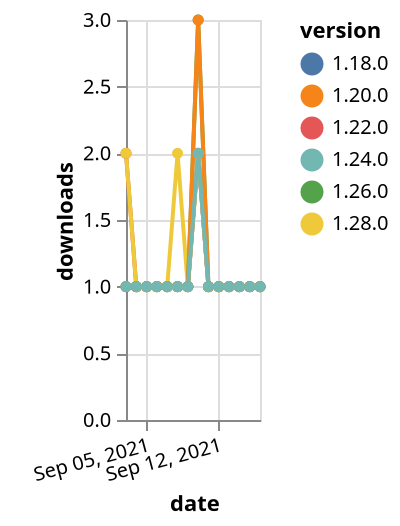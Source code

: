 {"$schema": "https://vega.github.io/schema/vega-lite/v5.json", "description": "A simple bar chart with embedded data.", "data": {"values": [{"date": "2021-09-03", "total": 228, "delta": 1, "version": "1.18.0"}, {"date": "2021-09-04", "total": 229, "delta": 1, "version": "1.18.0"}, {"date": "2021-09-05", "total": 230, "delta": 1, "version": "1.18.0"}, {"date": "2021-09-06", "total": 231, "delta": 1, "version": "1.18.0"}, {"date": "2021-09-07", "total": 232, "delta": 1, "version": "1.18.0"}, {"date": "2021-09-08", "total": 233, "delta": 1, "version": "1.18.0"}, {"date": "2021-09-09", "total": 234, "delta": 1, "version": "1.18.0"}, {"date": "2021-09-10", "total": 236, "delta": 2, "version": "1.18.0"}, {"date": "2021-09-11", "total": 237, "delta": 1, "version": "1.18.0"}, {"date": "2021-09-12", "total": 238, "delta": 1, "version": "1.18.0"}, {"date": "2021-09-13", "total": 239, "delta": 1, "version": "1.18.0"}, {"date": "2021-09-14", "total": 240, "delta": 1, "version": "1.18.0"}, {"date": "2021-09-15", "total": 241, "delta": 1, "version": "1.18.0"}, {"date": "2021-09-16", "total": 242, "delta": 1, "version": "1.18.0"}, {"date": "2021-09-03", "total": 176, "delta": 2, "version": "1.22.0"}, {"date": "2021-09-04", "total": 177, "delta": 1, "version": "1.22.0"}, {"date": "2021-09-05", "total": 178, "delta": 1, "version": "1.22.0"}, {"date": "2021-09-06", "total": 179, "delta": 1, "version": "1.22.0"}, {"date": "2021-09-07", "total": 180, "delta": 1, "version": "1.22.0"}, {"date": "2021-09-08", "total": 181, "delta": 1, "version": "1.22.0"}, {"date": "2021-09-09", "total": 182, "delta": 1, "version": "1.22.0"}, {"date": "2021-09-10", "total": 184, "delta": 2, "version": "1.22.0"}, {"date": "2021-09-11", "total": 185, "delta": 1, "version": "1.22.0"}, {"date": "2021-09-12", "total": 186, "delta": 1, "version": "1.22.0"}, {"date": "2021-09-13", "total": 187, "delta": 1, "version": "1.22.0"}, {"date": "2021-09-14", "total": 188, "delta": 1, "version": "1.22.0"}, {"date": "2021-09-15", "total": 189, "delta": 1, "version": "1.22.0"}, {"date": "2021-09-16", "total": 190, "delta": 1, "version": "1.22.0"}, {"date": "2021-09-03", "total": 116, "delta": 2, "version": "1.28.0"}, {"date": "2021-09-04", "total": 117, "delta": 1, "version": "1.28.0"}, {"date": "2021-09-05", "total": 118, "delta": 1, "version": "1.28.0"}, {"date": "2021-09-06", "total": 119, "delta": 1, "version": "1.28.0"}, {"date": "2021-09-07", "total": 120, "delta": 1, "version": "1.28.0"}, {"date": "2021-09-08", "total": 122, "delta": 2, "version": "1.28.0"}, {"date": "2021-09-09", "total": 123, "delta": 1, "version": "1.28.0"}, {"date": "2021-09-10", "total": 125, "delta": 2, "version": "1.28.0"}, {"date": "2021-09-11", "total": 126, "delta": 1, "version": "1.28.0"}, {"date": "2021-09-12", "total": 127, "delta": 1, "version": "1.28.0"}, {"date": "2021-09-13", "total": 128, "delta": 1, "version": "1.28.0"}, {"date": "2021-09-14", "total": 129, "delta": 1, "version": "1.28.0"}, {"date": "2021-09-15", "total": 130, "delta": 1, "version": "1.28.0"}, {"date": "2021-09-16", "total": 131, "delta": 1, "version": "1.28.0"}, {"date": "2021-09-03", "total": 170, "delta": 1, "version": "1.26.0"}, {"date": "2021-09-04", "total": 171, "delta": 1, "version": "1.26.0"}, {"date": "2021-09-05", "total": 172, "delta": 1, "version": "1.26.0"}, {"date": "2021-09-06", "total": 173, "delta": 1, "version": "1.26.0"}, {"date": "2021-09-07", "total": 174, "delta": 1, "version": "1.26.0"}, {"date": "2021-09-08", "total": 175, "delta": 1, "version": "1.26.0"}, {"date": "2021-09-09", "total": 176, "delta": 1, "version": "1.26.0"}, {"date": "2021-09-10", "total": 179, "delta": 3, "version": "1.26.0"}, {"date": "2021-09-11", "total": 180, "delta": 1, "version": "1.26.0"}, {"date": "2021-09-12", "total": 181, "delta": 1, "version": "1.26.0"}, {"date": "2021-09-13", "total": 182, "delta": 1, "version": "1.26.0"}, {"date": "2021-09-14", "total": 183, "delta": 1, "version": "1.26.0"}, {"date": "2021-09-15", "total": 184, "delta": 1, "version": "1.26.0"}, {"date": "2021-09-16", "total": 185, "delta": 1, "version": "1.26.0"}, {"date": "2021-09-03", "total": 302, "delta": 1, "version": "1.20.0"}, {"date": "2021-09-04", "total": 303, "delta": 1, "version": "1.20.0"}, {"date": "2021-09-05", "total": 304, "delta": 1, "version": "1.20.0"}, {"date": "2021-09-06", "total": 305, "delta": 1, "version": "1.20.0"}, {"date": "2021-09-07", "total": 306, "delta": 1, "version": "1.20.0"}, {"date": "2021-09-08", "total": 307, "delta": 1, "version": "1.20.0"}, {"date": "2021-09-09", "total": 308, "delta": 1, "version": "1.20.0"}, {"date": "2021-09-10", "total": 311, "delta": 3, "version": "1.20.0"}, {"date": "2021-09-11", "total": 312, "delta": 1, "version": "1.20.0"}, {"date": "2021-09-12", "total": 313, "delta": 1, "version": "1.20.0"}, {"date": "2021-09-13", "total": 314, "delta": 1, "version": "1.20.0"}, {"date": "2021-09-14", "total": 315, "delta": 1, "version": "1.20.0"}, {"date": "2021-09-15", "total": 316, "delta": 1, "version": "1.20.0"}, {"date": "2021-09-16", "total": 317, "delta": 1, "version": "1.20.0"}, {"date": "2021-09-03", "total": 158, "delta": 1, "version": "1.24.0"}, {"date": "2021-09-04", "total": 159, "delta": 1, "version": "1.24.0"}, {"date": "2021-09-05", "total": 160, "delta": 1, "version": "1.24.0"}, {"date": "2021-09-06", "total": 161, "delta": 1, "version": "1.24.0"}, {"date": "2021-09-07", "total": 162, "delta": 1, "version": "1.24.0"}, {"date": "2021-09-08", "total": 163, "delta": 1, "version": "1.24.0"}, {"date": "2021-09-09", "total": 164, "delta": 1, "version": "1.24.0"}, {"date": "2021-09-10", "total": 166, "delta": 2, "version": "1.24.0"}, {"date": "2021-09-11", "total": 167, "delta": 1, "version": "1.24.0"}, {"date": "2021-09-12", "total": 168, "delta": 1, "version": "1.24.0"}, {"date": "2021-09-13", "total": 169, "delta": 1, "version": "1.24.0"}, {"date": "2021-09-14", "total": 170, "delta": 1, "version": "1.24.0"}, {"date": "2021-09-15", "total": 171, "delta": 1, "version": "1.24.0"}, {"date": "2021-09-16", "total": 172, "delta": 1, "version": "1.24.0"}]}, "width": "container", "mark": {"type": "line", "point": {"filled": true}}, "encoding": {"x": {"field": "date", "type": "temporal", "timeUnit": "yearmonthdate", "title": "date", "axis": {"labelAngle": -15}}, "y": {"field": "delta", "type": "quantitative", "title": "downloads"}, "color": {"field": "version", "type": "nominal"}, "tooltip": {"field": "delta"}}}